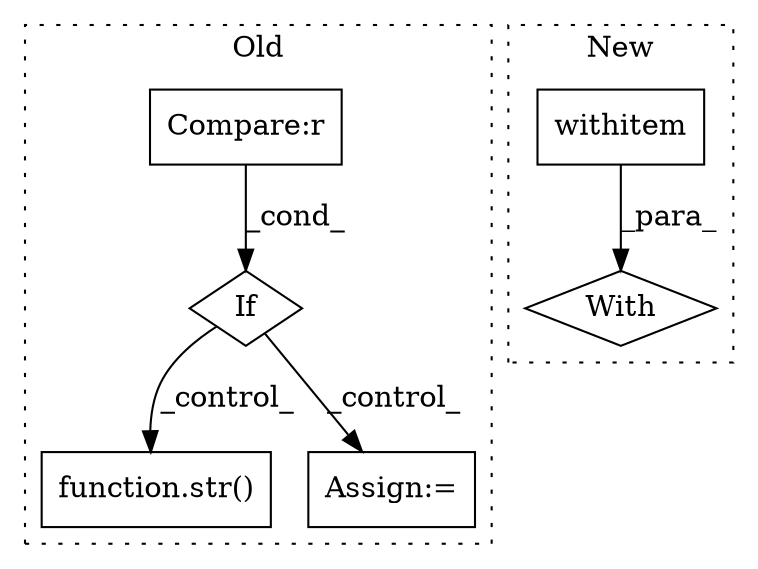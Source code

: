 digraph G {
subgraph cluster0 {
1 [label="function.str()" a="75" s="1648,1655" l="4,1" shape="box"];
4 [label="If" a="96" s="1572" l="0" shape="diamond"];
5 [label="Assign:=" a="68" s="1597" l="3" shape="box"];
6 [label="Compare:r" a="40" s="1572" l="6" shape="box"];
label = "Old";
style="dotted";
}
subgraph cluster1 {
2 [label="With" a="39" s="1741,1747" l="5,30" shape="diamond"];
3 [label="withitem" a="49" s="1746" l="1" shape="box"];
label = "New";
style="dotted";
}
3 -> 2 [label="_para_"];
4 -> 5 [label="_control_"];
4 -> 1 [label="_control_"];
6 -> 4 [label="_cond_"];
}